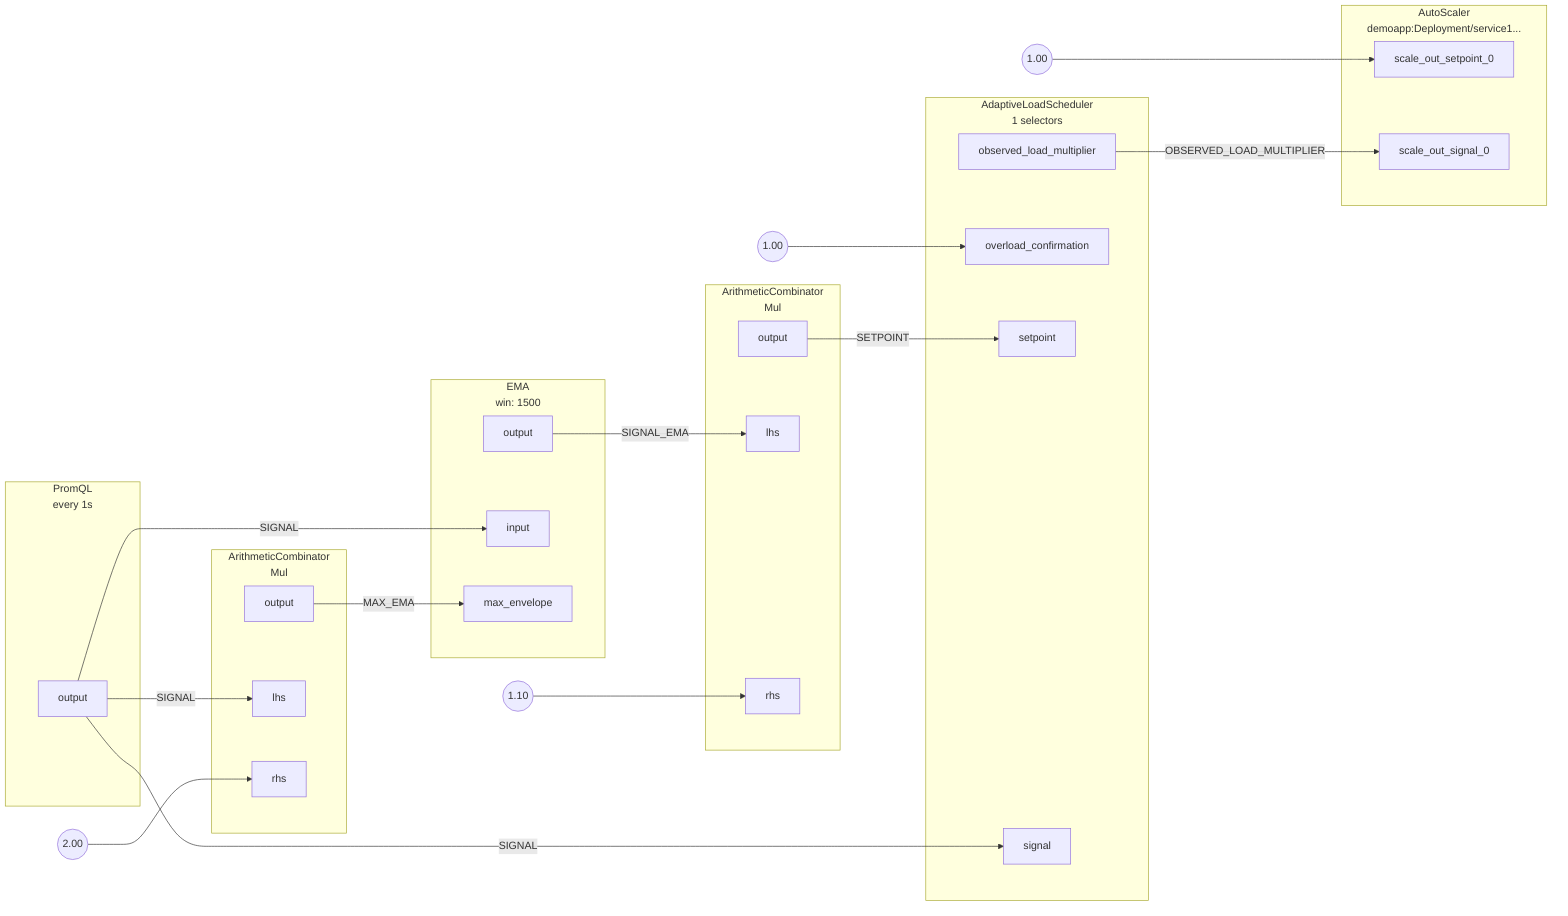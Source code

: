 flowchart LR
subgraph root.0[<center>AdaptiveLoadScheduler<br/>1 selectors</center>]
subgraph root.0_inports[ ]
style root.0_inports fill:none,stroke:none
root.0overload_confirmation[overload_confirmation]
root.0setpoint[setpoint]
root.0signal[signal]
end
subgraph root.0_outports[ ]
style root.0_outports fill:none,stroke:none
root.0observed_load_multiplier[observed_load_multiplier]
end
end
root.0_overload_confirmation_FakeConstantout((1.00))
subgraph root.1[<center>PromQL<br/>every 1s</center>]
subgraph root.1_outports[ ]
style root.1_outports fill:none,stroke:none
root.1output[output]
end
end
subgraph root.2[<center>ArithmeticCombinator<br/>Mul</center>]
subgraph root.2_inports[ ]
style root.2_inports fill:none,stroke:none
root.2lhs[lhs]
root.2rhs[rhs]
end
subgraph root.2_outports[ ]
style root.2_outports fill:none,stroke:none
root.2output[output]
end
end
root.2_rhs_FakeConstantout((2.00))
subgraph root.3[<center>EMA<br/>win: 1500</center>]
subgraph root.3_inports[ ]
style root.3_inports fill:none,stroke:none
root.3input[input]
root.3max_envelope[max_envelope]
end
subgraph root.3_outports[ ]
style root.3_outports fill:none,stroke:none
root.3output[output]
end
end
subgraph root.4[<center>ArithmeticCombinator<br/>Mul</center>]
subgraph root.4_inports[ ]
style root.4_inports fill:none,stroke:none
root.4lhs[lhs]
root.4rhs[rhs]
end
subgraph root.4_outports[ ]
style root.4_outports fill:none,stroke:none
root.4output[output]
end
end
root.4_rhs_FakeConstantout((1.10))
subgraph root.5[<center>AutoScaler<br/>demoapp:Deployment/service1...</center>]
subgraph root.5_inports[ ]
style root.5_inports fill:none,stroke:none
root.5scale_out_setpoint_0[scale_out_setpoint_0]
root.5scale_out_signal_0[scale_out_signal_0]
end
end
root.5_scale_out_setpoint_0_FakeConstantout((1.00))
root.0observed_load_multiplier --> |OBSERVED_LOAD_MULTIPLIER| root.5scale_out_signal_0
root.0_overload_confirmation_FakeConstantout --> root.0overload_confirmation
root.1output --> |SIGNAL| root.0signal
root.1output --> |SIGNAL| root.2lhs
root.1output --> |SIGNAL| root.3input
root.2output --> |MAX_EMA| root.3max_envelope
root.2_rhs_FakeConstantout --> root.2rhs
root.3output --> |SIGNAL_EMA| root.4lhs
root.4output --> |SETPOINT| root.0setpoint
root.4_rhs_FakeConstantout --> root.4rhs
root.5_scale_out_setpoint_0_FakeConstantout --> root.5scale_out_setpoint_0